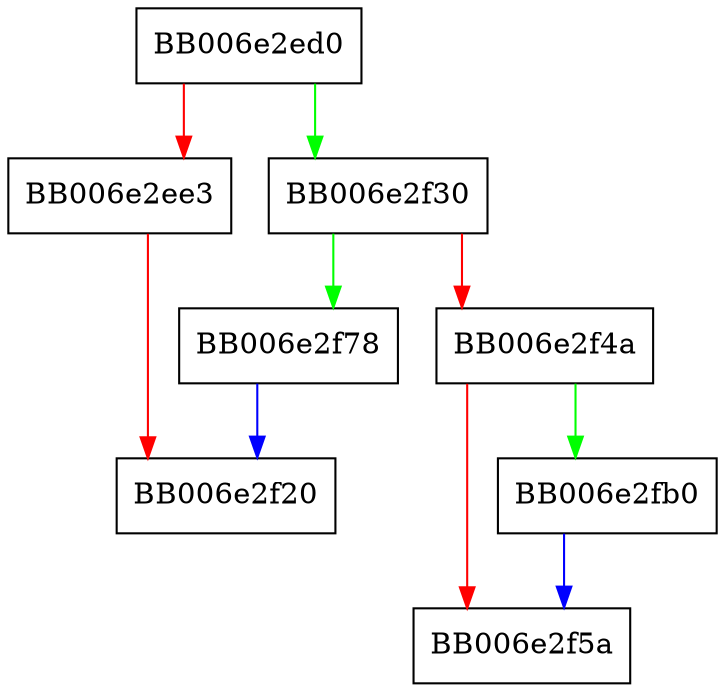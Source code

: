 digraph seed_src_generate {
  node [shape="box"];
  graph [splines=ortho];
  BB006e2ed0 -> BB006e2f30 [color="green"];
  BB006e2ed0 -> BB006e2ee3 [color="red"];
  BB006e2ee3 -> BB006e2f20 [color="red"];
  BB006e2f30 -> BB006e2f78 [color="green"];
  BB006e2f30 -> BB006e2f4a [color="red"];
  BB006e2f4a -> BB006e2fb0 [color="green"];
  BB006e2f4a -> BB006e2f5a [color="red"];
  BB006e2f78 -> BB006e2f20 [color="blue"];
  BB006e2fb0 -> BB006e2f5a [color="blue"];
}